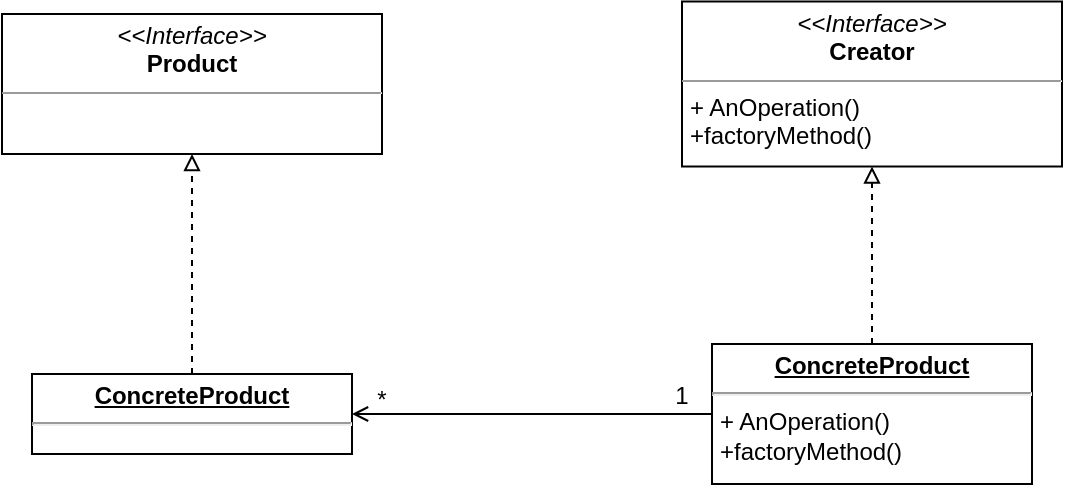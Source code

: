 <mxfile version="21.2.1" type="github">
  <diagram id="C5RBs43oDa-KdzZeNtuy" name="Page-1">
    <mxGraphModel dx="924" dy="788" grid="1" gridSize="10" guides="1" tooltips="1" connect="1" arrows="1" fold="1" page="1" pageScale="1" pageWidth="827" pageHeight="1169" math="0" shadow="0">
      <root>
        <mxCell id="WIyWlLk6GJQsqaUBKTNV-0" />
        <mxCell id="WIyWlLk6GJQsqaUBKTNV-1" parent="WIyWlLk6GJQsqaUBKTNV-0" />
        <mxCell id="Hj1rQSsR-sYNV84b615Q-3" value="&lt;p style=&quot;margin:0px;margin-top:4px;text-align:center;&quot;&gt;&lt;i&gt;&amp;lt;&amp;lt;Interface&amp;gt;&amp;gt;&lt;/i&gt;&lt;br&gt;&lt;b&gt;Product&lt;/b&gt;&lt;/p&gt;&lt;hr size=&quot;1&quot;&gt;&lt;p style=&quot;margin:0px;margin-left:4px;&quot;&gt;&lt;br&gt;&lt;/p&gt;&lt;p style=&quot;margin:0px;margin-left:4px;&quot;&gt;&lt;br&gt;&lt;/p&gt;" style="verticalAlign=top;align=left;overflow=fill;fontSize=12;fontFamily=Helvetica;html=1;whiteSpace=wrap;" vertex="1" parent="WIyWlLk6GJQsqaUBKTNV-1">
          <mxGeometry x="120" y="300" width="190" height="70" as="geometry" />
        </mxCell>
        <mxCell id="Hj1rQSsR-sYNV84b615Q-4" value="&lt;p style=&quot;margin:0px;margin-top:4px;text-align:center;&quot;&gt;&lt;i&gt;&amp;lt;&amp;lt;Interface&amp;gt;&amp;gt;&lt;/i&gt;&lt;br&gt;&lt;b&gt;Creator&lt;/b&gt;&lt;/p&gt;&lt;hr size=&quot;1&quot;&gt;&lt;p style=&quot;margin:0px;margin-left:4px;&quot;&gt;+ AnOperation()&lt;/p&gt;&lt;p style=&quot;margin:0px;margin-left:4px;&quot;&gt;+factoryMethod()&lt;/p&gt;" style="verticalAlign=top;align=left;overflow=fill;fontSize=12;fontFamily=Helvetica;html=1;whiteSpace=wrap;" vertex="1" parent="WIyWlLk6GJQsqaUBKTNV-1">
          <mxGeometry x="460" y="293.75" width="190" height="82.5" as="geometry" />
        </mxCell>
        <mxCell id="Hj1rQSsR-sYNV84b615Q-7" style="edgeStyle=orthogonalEdgeStyle;rounded=0;orthogonalLoop=1;jettySize=auto;html=1;endArrow=block;endFill=0;dashed=1;" edge="1" parent="WIyWlLk6GJQsqaUBKTNV-1" source="Hj1rQSsR-sYNV84b615Q-5" target="Hj1rQSsR-sYNV84b615Q-3">
          <mxGeometry relative="1" as="geometry" />
        </mxCell>
        <mxCell id="Hj1rQSsR-sYNV84b615Q-5" value="&lt;p style=&quot;margin:0px;margin-top:4px;text-align:center;text-decoration:underline;&quot;&gt;&lt;b&gt;ConcreteProduct&lt;/b&gt;&lt;/p&gt;&lt;hr&gt;&lt;p style=&quot;margin:0px;margin-left:8px;&quot;&gt;&lt;br&gt;&lt;/p&gt;" style="verticalAlign=top;align=left;overflow=fill;fontSize=12;fontFamily=Helvetica;html=1;whiteSpace=wrap;" vertex="1" parent="WIyWlLk6GJQsqaUBKTNV-1">
          <mxGeometry x="135" y="480" width="160" height="40" as="geometry" />
        </mxCell>
        <mxCell id="Hj1rQSsR-sYNV84b615Q-8" style="edgeStyle=orthogonalEdgeStyle;rounded=0;orthogonalLoop=1;jettySize=auto;html=1;entryX=0.5;entryY=1;entryDx=0;entryDy=0;dashed=1;endArrow=block;endFill=0;" edge="1" parent="WIyWlLk6GJQsqaUBKTNV-1" source="Hj1rQSsR-sYNV84b615Q-6" target="Hj1rQSsR-sYNV84b615Q-4">
          <mxGeometry relative="1" as="geometry" />
        </mxCell>
        <mxCell id="Hj1rQSsR-sYNV84b615Q-9" style="edgeStyle=orthogonalEdgeStyle;rounded=0;orthogonalLoop=1;jettySize=auto;html=1;entryX=1;entryY=0.5;entryDx=0;entryDy=0;endArrow=open;endFill=0;" edge="1" parent="WIyWlLk6GJQsqaUBKTNV-1" source="Hj1rQSsR-sYNV84b615Q-6" target="Hj1rQSsR-sYNV84b615Q-5">
          <mxGeometry relative="1" as="geometry" />
        </mxCell>
        <mxCell id="Hj1rQSsR-sYNV84b615Q-6" value="&lt;p style=&quot;margin:0px;margin-top:4px;text-align:center;text-decoration:underline;&quot;&gt;&lt;b&gt;ConcreteProduct&lt;/b&gt;&lt;/p&gt;&lt;hr&gt;&lt;p style=&quot;border-color: var(--border-color); margin: 0px 0px 0px 4px;&quot;&gt;+ AnOperation()&lt;/p&gt;&lt;p style=&quot;border-color: var(--border-color); margin: 0px 0px 0px 4px;&quot;&gt;+factoryMethod()&lt;/p&gt;" style="verticalAlign=top;align=left;overflow=fill;fontSize=12;fontFamily=Helvetica;html=1;whiteSpace=wrap;" vertex="1" parent="WIyWlLk6GJQsqaUBKTNV-1">
          <mxGeometry x="475" y="465" width="160" height="70" as="geometry" />
        </mxCell>
        <mxCell id="Hj1rQSsR-sYNV84b615Q-13" value="1" style="text;html=1;strokeColor=none;fillColor=none;align=center;verticalAlign=middle;whiteSpace=wrap;rounded=0;" vertex="1" parent="WIyWlLk6GJQsqaUBKTNV-1">
          <mxGeometry x="430" y="476" width="60" height="30" as="geometry" />
        </mxCell>
        <mxCell id="Hj1rQSsR-sYNV84b615Q-14" value="*" style="text;html=1;strokeColor=none;fillColor=none;align=center;verticalAlign=middle;whiteSpace=wrap;rounded=0;" vertex="1" parent="WIyWlLk6GJQsqaUBKTNV-1">
          <mxGeometry x="280" y="478" width="60" height="30" as="geometry" />
        </mxCell>
      </root>
    </mxGraphModel>
  </diagram>
</mxfile>
